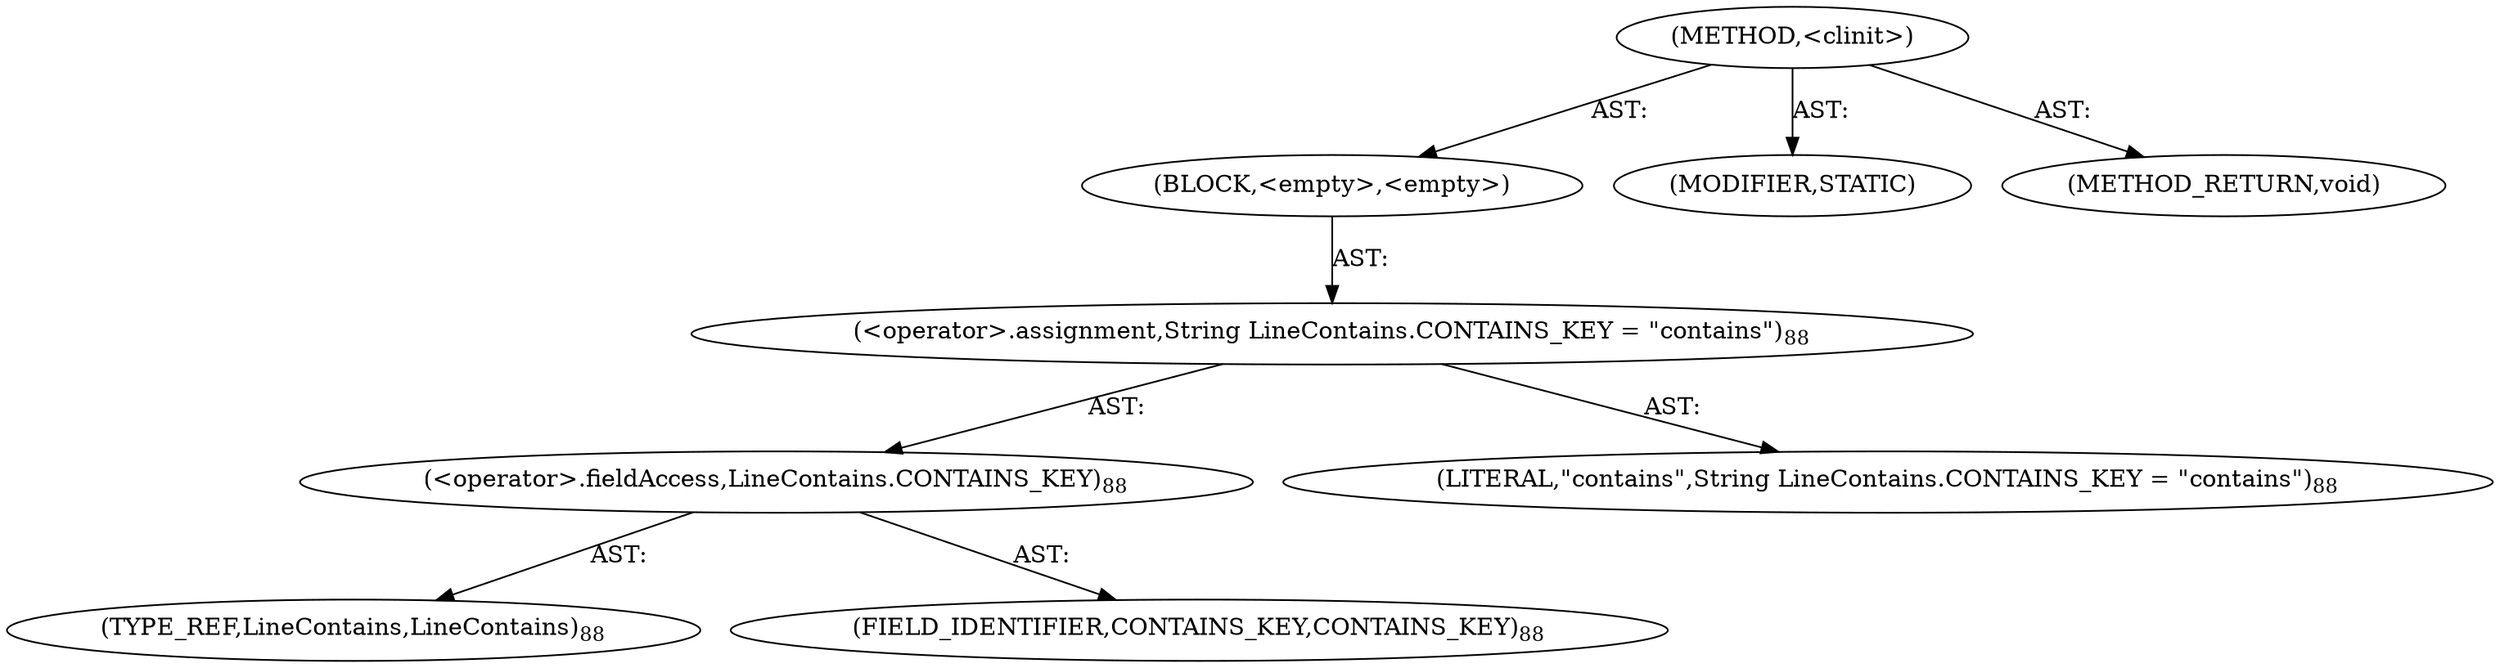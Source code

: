digraph "&lt;clinit&gt;" {  
"111669149707" [label = <(METHOD,&lt;clinit&gt;)> ]
"25769803801" [label = <(BLOCK,&lt;empty&gt;,&lt;empty&gt;)> ]
"30064771167" [label = <(&lt;operator&gt;.assignment,String LineContains.CONTAINS_KEY = &quot;contains&quot;)<SUB>88</SUB>> ]
"30064771168" [label = <(&lt;operator&gt;.fieldAccess,LineContains.CONTAINS_KEY)<SUB>88</SUB>> ]
"180388626434" [label = <(TYPE_REF,LineContains,LineContains)<SUB>88</SUB>> ]
"55834574877" [label = <(FIELD_IDENTIFIER,CONTAINS_KEY,CONTAINS_KEY)<SUB>88</SUB>> ]
"90194313234" [label = <(LITERAL,&quot;contains&quot;,String LineContains.CONTAINS_KEY = &quot;contains&quot;)<SUB>88</SUB>> ]
"133143986204" [label = <(MODIFIER,STATIC)> ]
"128849018891" [label = <(METHOD_RETURN,void)> ]
  "111669149707" -> "25769803801"  [ label = "AST: "] 
  "111669149707" -> "133143986204"  [ label = "AST: "] 
  "111669149707" -> "128849018891"  [ label = "AST: "] 
  "25769803801" -> "30064771167"  [ label = "AST: "] 
  "30064771167" -> "30064771168"  [ label = "AST: "] 
  "30064771167" -> "90194313234"  [ label = "AST: "] 
  "30064771168" -> "180388626434"  [ label = "AST: "] 
  "30064771168" -> "55834574877"  [ label = "AST: "] 
}

